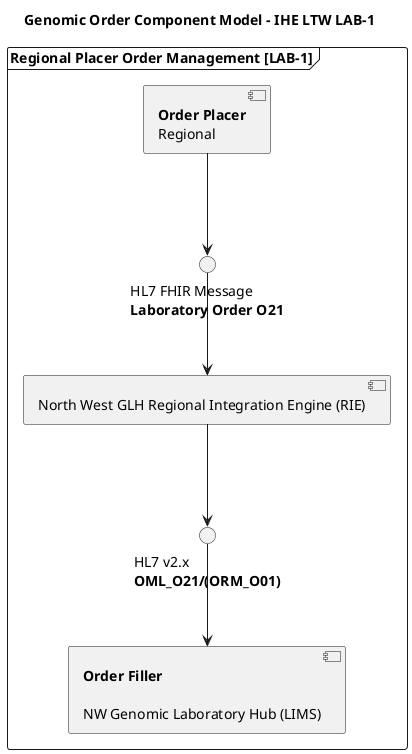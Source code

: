 @startuml

title "Genomic Order Component Model - IHE LTW LAB-1"

frame "Regional Placer Order Management [LAB-1]" as LAB1 {
  component "**Order Filler**\n\nNW Genomic Laboratory Hub (LIMS)" as LIMS
  component "**Order Placer**\nRegional" as EPR
  component "North West GLH Regional Integration Engine (RIE)" as TIE

 interface "HL7 FHIR Message\n**Laboratory Order O21**" as HL7_ORM1

 interface "HL7 v2.x\n**OML_O21/(ORM_O01)**" as HL7_ORM2


  EPR -d-> HL7_ORM1
  HL7_ORM1 -d-> TIE
  TIE -d-> HL7_ORM2
}



HL7_ORM2 -d-> LIMS



@enduml
